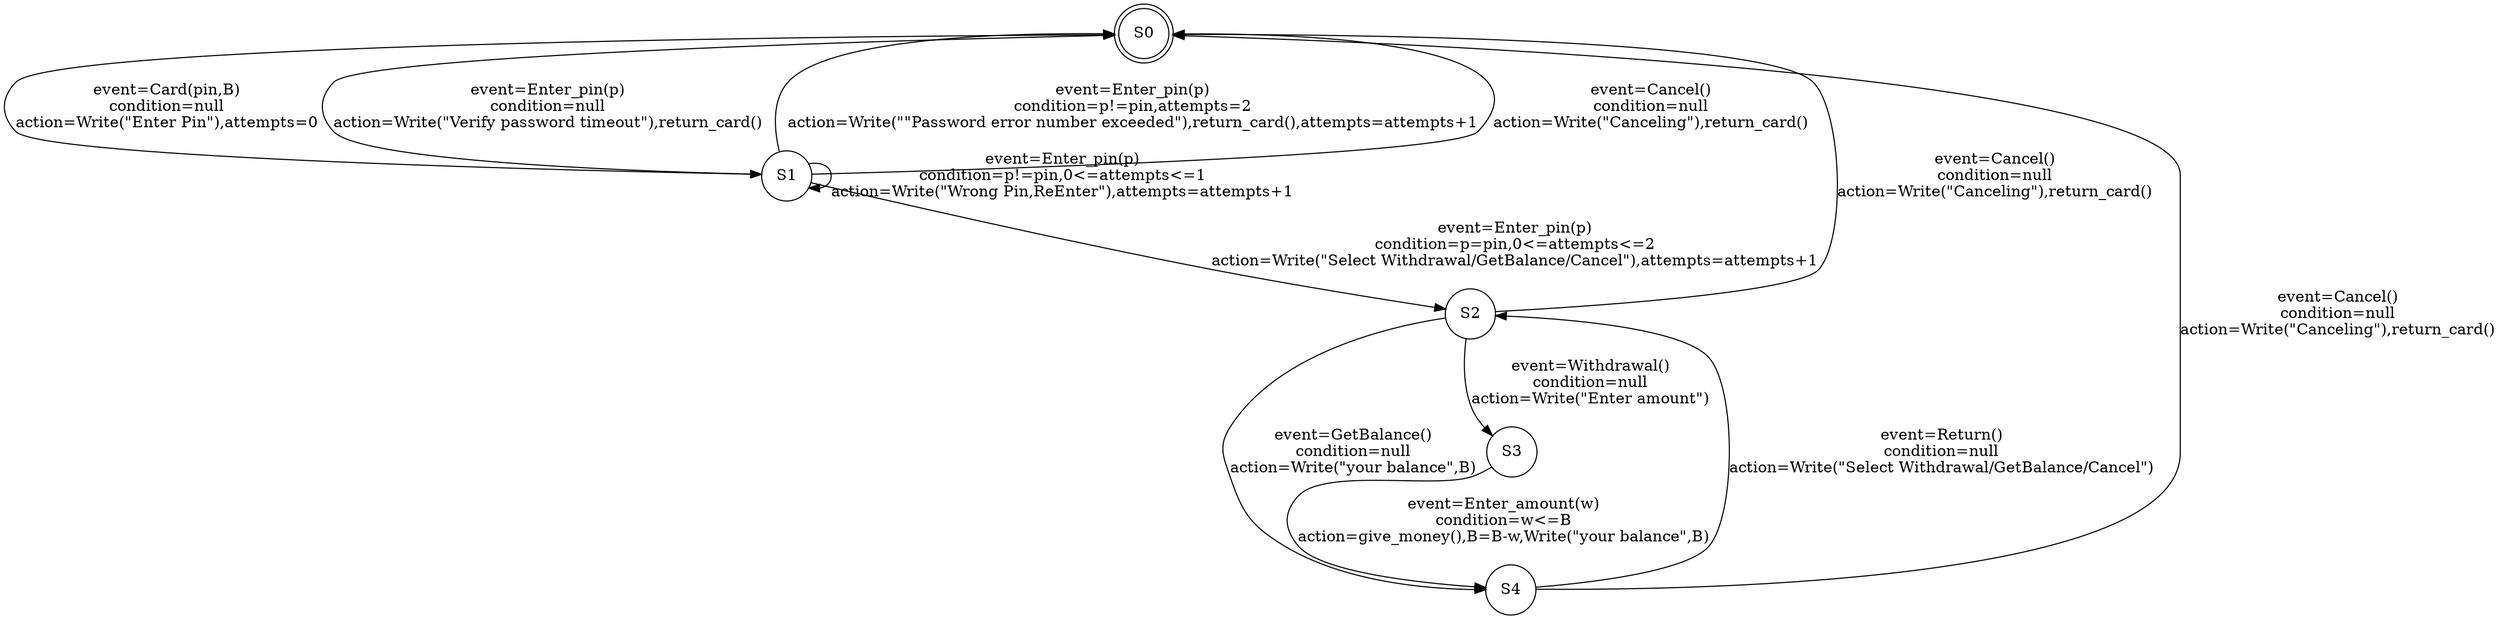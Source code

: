 digraph "digraph g" {
	node [shape=doublecircle]
	S0
	node [shape=circle]
	S1 -> S0 [label="event=Enter_pin(p)
condition=null
action=Write(\"Verify password timeout\"),return_card()"]
	S2 -> S4 [label="event=GetBalance()
condition=null
action=Write(\"your balance\",B)"]
	S2 -> S3 [label="event=Withdrawal()
condition=null
action=Write(\"Enter amount\")"]
	S0 -> S1 [label="event=Card(pin,B)
condition=null
action=Write(\"Enter Pin\"),attempts=0"]
	S1 -> S0 [label="event=Enter_pin(p)
condition=p!=pin,attempts=2
action=Write(\"\"Password error number exceeded\"),return_card(),attempts=attempts+1"]
	S3 -> S4 [label="event=Enter_amount(w)
condition=w<=B
action=give_money(),B=B-w,Write(\"your balance\",B)"]
	S4 -> S2 [label="event=Return()
condition=null
action=Write(\"Select Withdrawal/GetBalance/Cancel\")"]
	S2 -> S0 [label="event=Cancel()
condition=null
action=Write(\"Canceling\"),return_card()"]
	S4 -> S0 [label="event=Cancel()
condition=null
action=Write(\"Canceling\"),return_card()"]
	S1 -> S0 [label="event=Cancel()
condition=null
action=Write(\"Canceling\"),return_card()"]
	S1 -> S1 [label="event=Enter_pin(p)
condition=p!=pin,0<=attempts<=1
action=Write(\"Wrong Pin,ReEnter\"),attempts=attempts+1"]
	S1 -> S2 [label="event=Enter_pin(p)
condition=p=pin,0<=attempts<=2
action=Write(\"Select Withdrawal/GetBalance/Cancel\"),attempts=attempts+1"]
}
